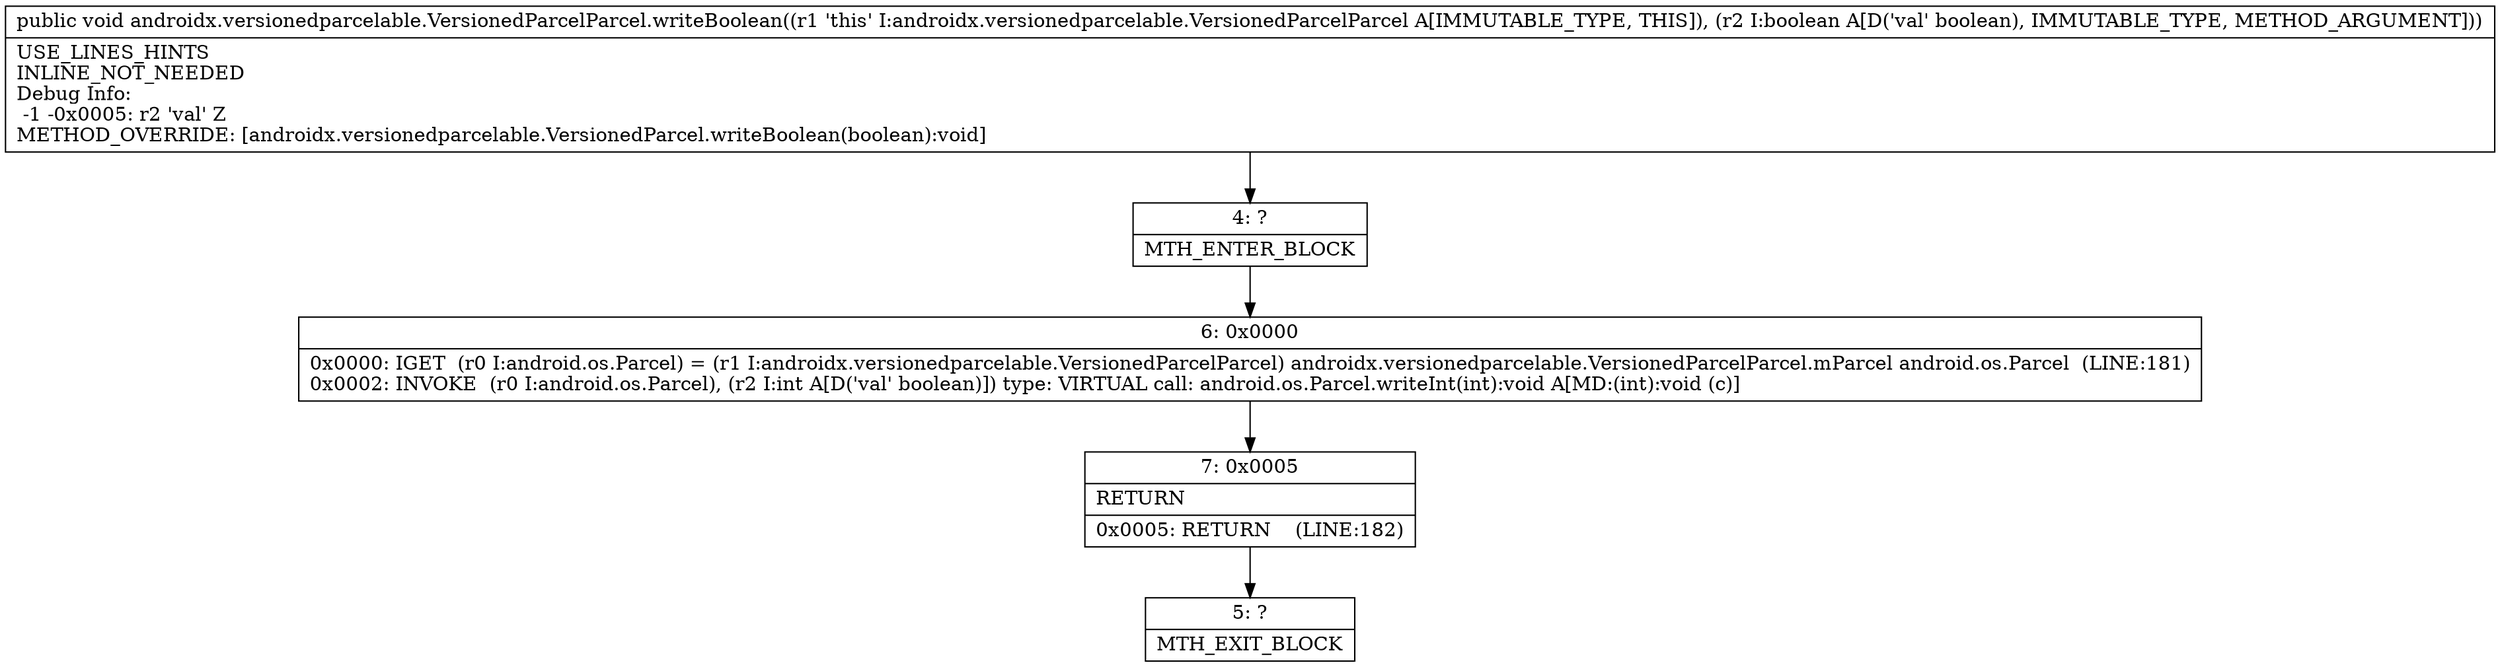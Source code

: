 digraph "CFG forandroidx.versionedparcelable.VersionedParcelParcel.writeBoolean(Z)V" {
Node_4 [shape=record,label="{4\:\ ?|MTH_ENTER_BLOCK\l}"];
Node_6 [shape=record,label="{6\:\ 0x0000|0x0000: IGET  (r0 I:android.os.Parcel) = (r1 I:androidx.versionedparcelable.VersionedParcelParcel) androidx.versionedparcelable.VersionedParcelParcel.mParcel android.os.Parcel  (LINE:181)\l0x0002: INVOKE  (r0 I:android.os.Parcel), (r2 I:int A[D('val' boolean)]) type: VIRTUAL call: android.os.Parcel.writeInt(int):void A[MD:(int):void (c)]\l}"];
Node_7 [shape=record,label="{7\:\ 0x0005|RETURN\l|0x0005: RETURN    (LINE:182)\l}"];
Node_5 [shape=record,label="{5\:\ ?|MTH_EXIT_BLOCK\l}"];
MethodNode[shape=record,label="{public void androidx.versionedparcelable.VersionedParcelParcel.writeBoolean((r1 'this' I:androidx.versionedparcelable.VersionedParcelParcel A[IMMUTABLE_TYPE, THIS]), (r2 I:boolean A[D('val' boolean), IMMUTABLE_TYPE, METHOD_ARGUMENT]))  | USE_LINES_HINTS\lINLINE_NOT_NEEDED\lDebug Info:\l  \-1 \-0x0005: r2 'val' Z\lMETHOD_OVERRIDE: [androidx.versionedparcelable.VersionedParcel.writeBoolean(boolean):void]\l}"];
MethodNode -> Node_4;Node_4 -> Node_6;
Node_6 -> Node_7;
Node_7 -> Node_5;
}

